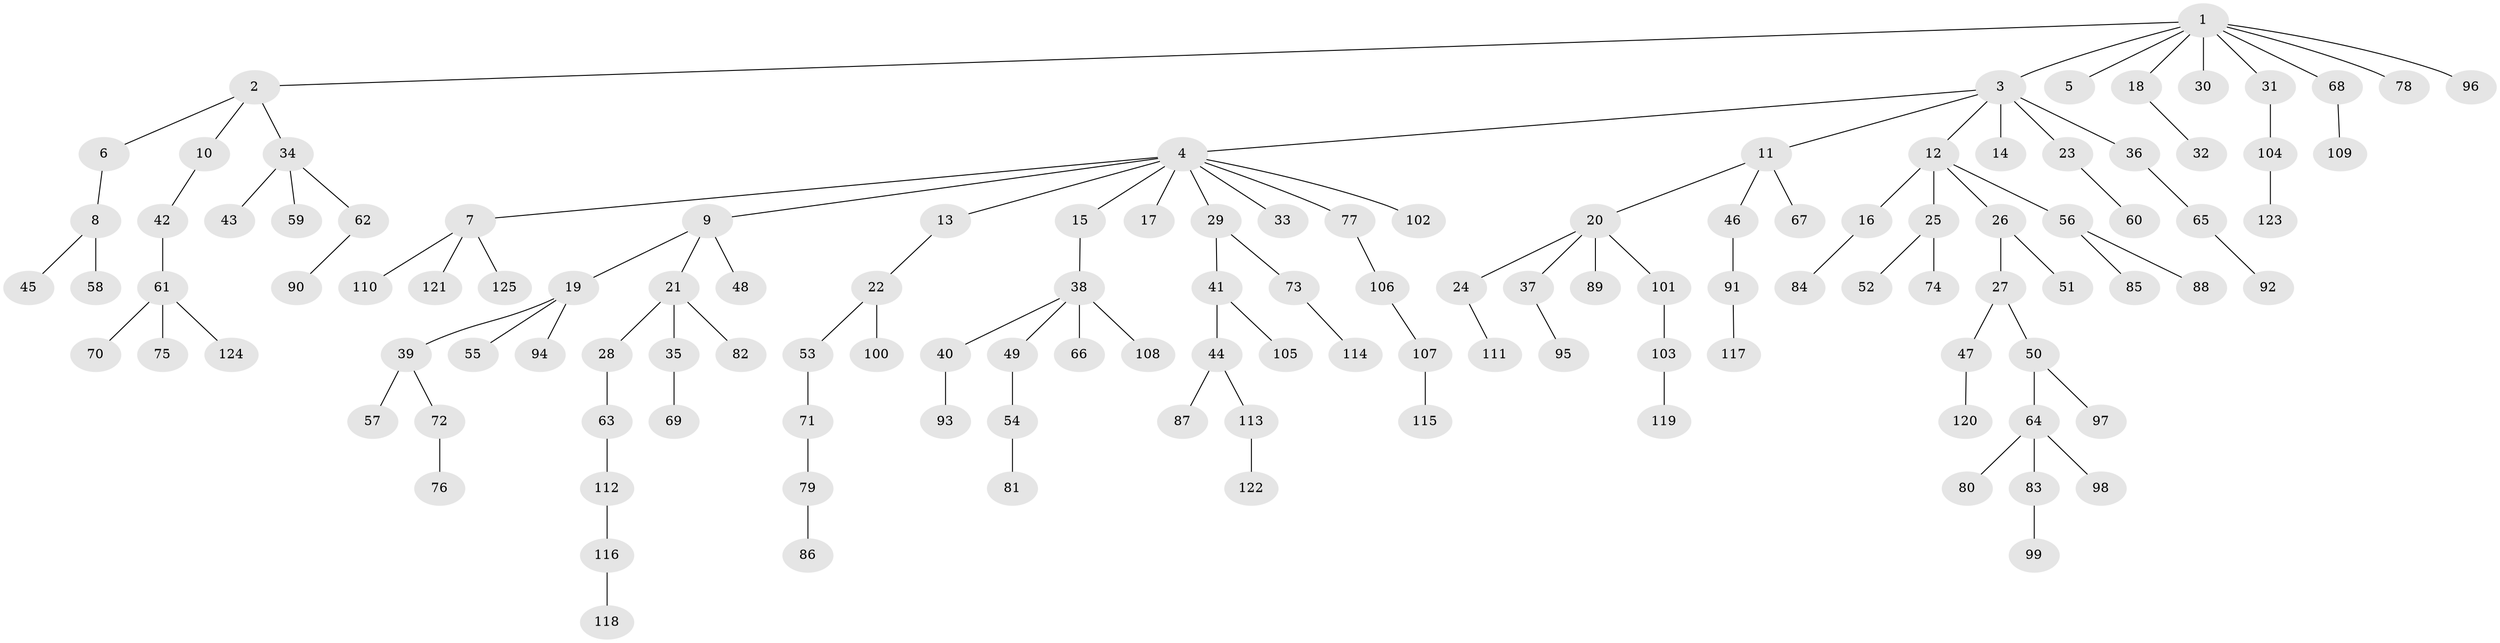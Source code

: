 // coarse degree distribution, {1: 0.6935483870967742, 2: 0.2903225806451613, 43: 0.016129032258064516}
// Generated by graph-tools (version 1.1) at 2025/56/03/04/25 21:56:57]
// undirected, 125 vertices, 124 edges
graph export_dot {
graph [start="1"]
  node [color=gray90,style=filled];
  1;
  2;
  3;
  4;
  5;
  6;
  7;
  8;
  9;
  10;
  11;
  12;
  13;
  14;
  15;
  16;
  17;
  18;
  19;
  20;
  21;
  22;
  23;
  24;
  25;
  26;
  27;
  28;
  29;
  30;
  31;
  32;
  33;
  34;
  35;
  36;
  37;
  38;
  39;
  40;
  41;
  42;
  43;
  44;
  45;
  46;
  47;
  48;
  49;
  50;
  51;
  52;
  53;
  54;
  55;
  56;
  57;
  58;
  59;
  60;
  61;
  62;
  63;
  64;
  65;
  66;
  67;
  68;
  69;
  70;
  71;
  72;
  73;
  74;
  75;
  76;
  77;
  78;
  79;
  80;
  81;
  82;
  83;
  84;
  85;
  86;
  87;
  88;
  89;
  90;
  91;
  92;
  93;
  94;
  95;
  96;
  97;
  98;
  99;
  100;
  101;
  102;
  103;
  104;
  105;
  106;
  107;
  108;
  109;
  110;
  111;
  112;
  113;
  114;
  115;
  116;
  117;
  118;
  119;
  120;
  121;
  122;
  123;
  124;
  125;
  1 -- 2;
  1 -- 3;
  1 -- 5;
  1 -- 18;
  1 -- 30;
  1 -- 31;
  1 -- 68;
  1 -- 78;
  1 -- 96;
  2 -- 6;
  2 -- 10;
  2 -- 34;
  3 -- 4;
  3 -- 11;
  3 -- 12;
  3 -- 14;
  3 -- 23;
  3 -- 36;
  4 -- 7;
  4 -- 9;
  4 -- 13;
  4 -- 15;
  4 -- 17;
  4 -- 29;
  4 -- 33;
  4 -- 77;
  4 -- 102;
  6 -- 8;
  7 -- 110;
  7 -- 121;
  7 -- 125;
  8 -- 45;
  8 -- 58;
  9 -- 19;
  9 -- 21;
  9 -- 48;
  10 -- 42;
  11 -- 20;
  11 -- 46;
  11 -- 67;
  12 -- 16;
  12 -- 25;
  12 -- 26;
  12 -- 56;
  13 -- 22;
  15 -- 38;
  16 -- 84;
  18 -- 32;
  19 -- 39;
  19 -- 55;
  19 -- 94;
  20 -- 24;
  20 -- 37;
  20 -- 89;
  20 -- 101;
  21 -- 28;
  21 -- 35;
  21 -- 82;
  22 -- 53;
  22 -- 100;
  23 -- 60;
  24 -- 111;
  25 -- 52;
  25 -- 74;
  26 -- 27;
  26 -- 51;
  27 -- 47;
  27 -- 50;
  28 -- 63;
  29 -- 41;
  29 -- 73;
  31 -- 104;
  34 -- 43;
  34 -- 59;
  34 -- 62;
  35 -- 69;
  36 -- 65;
  37 -- 95;
  38 -- 40;
  38 -- 49;
  38 -- 66;
  38 -- 108;
  39 -- 57;
  39 -- 72;
  40 -- 93;
  41 -- 44;
  41 -- 105;
  42 -- 61;
  44 -- 87;
  44 -- 113;
  46 -- 91;
  47 -- 120;
  49 -- 54;
  50 -- 64;
  50 -- 97;
  53 -- 71;
  54 -- 81;
  56 -- 85;
  56 -- 88;
  61 -- 70;
  61 -- 75;
  61 -- 124;
  62 -- 90;
  63 -- 112;
  64 -- 80;
  64 -- 83;
  64 -- 98;
  65 -- 92;
  68 -- 109;
  71 -- 79;
  72 -- 76;
  73 -- 114;
  77 -- 106;
  79 -- 86;
  83 -- 99;
  91 -- 117;
  101 -- 103;
  103 -- 119;
  104 -- 123;
  106 -- 107;
  107 -- 115;
  112 -- 116;
  113 -- 122;
  116 -- 118;
}
